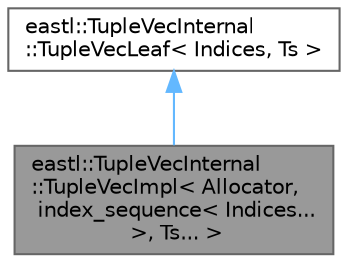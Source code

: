 digraph "eastl::TupleVecInternal::TupleVecImpl&lt; Allocator, index_sequence&lt; Indices... &gt;, Ts... &gt;"
{
 // LATEX_PDF_SIZE
  bgcolor="transparent";
  edge [fontname=Helvetica,fontsize=10,labelfontname=Helvetica,labelfontsize=10];
  node [fontname=Helvetica,fontsize=10,shape=box,height=0.2,width=0.4];
  Node1 [id="Node000001",label="eastl::TupleVecInternal\l::TupleVecImpl\< Allocator,\l index_sequence\< Indices...\l \>, Ts... \>",height=0.2,width=0.4,color="gray40", fillcolor="grey60", style="filled", fontcolor="black",tooltip=" "];
  Node2 -> Node1 [id="edge2_Node000001_Node000002",dir="back",color="steelblue1",style="solid",tooltip=" "];
  Node2 [id="Node000002",label="eastl::TupleVecInternal\l::TupleVecLeaf\< Indices, Ts \>",height=0.2,width=0.4,color="gray40", fillcolor="white", style="filled",URL="$structeastl_1_1_tuple_vec_internal_1_1_tuple_vec_leaf.html",tooltip=" "];
}
